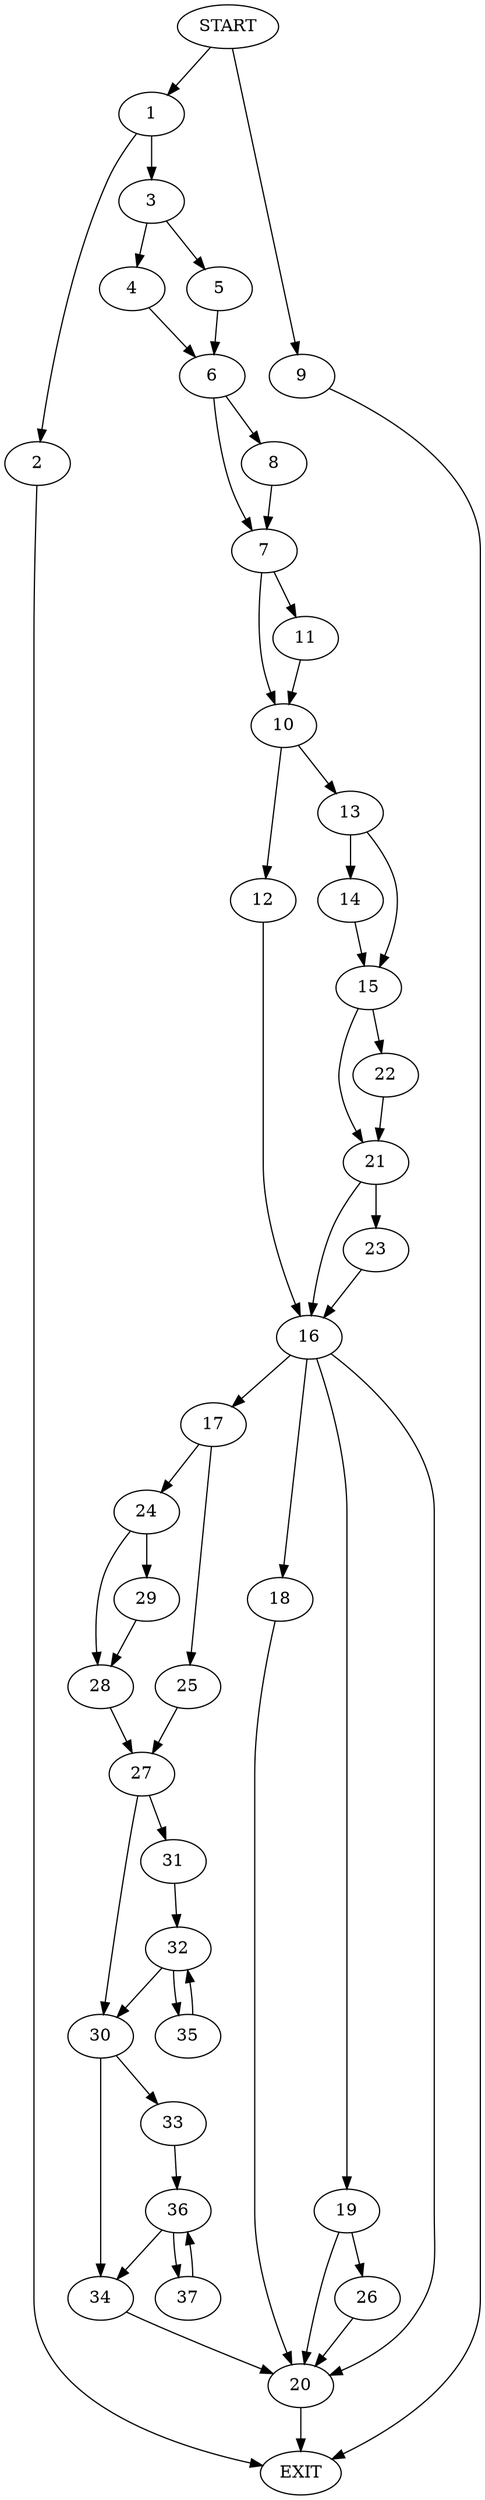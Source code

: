digraph {
0 [label="START"]
38 [label="EXIT"]
0 -> 1
1 -> 2
1 -> 3
2 -> 38
3 -> 4
3 -> 5
5 -> 6
4 -> 6
6 -> 7
6 -> 8
0 -> 9
9 -> 38
8 -> 7
7 -> 10
7 -> 11
11 -> 10
10 -> 12
10 -> 13
13 -> 14
13 -> 15
12 -> 16
16 -> 17
16 -> 18
16 -> 19
16 -> 20
15 -> 21
15 -> 22
14 -> 15
21 -> 23
21 -> 16
22 -> 21
23 -> 16
18 -> 20
20 -> 38
17 -> 24
17 -> 25
19 -> 26
19 -> 20
26 -> 20
25 -> 27
24 -> 28
24 -> 29
29 -> 28
28 -> 27
27 -> 30
27 -> 31
31 -> 32
30 -> 33
30 -> 34
32 -> 35
32 -> 30
35 -> 32
33 -> 36
34 -> 20
36 -> 34
36 -> 37
37 -> 36
}
